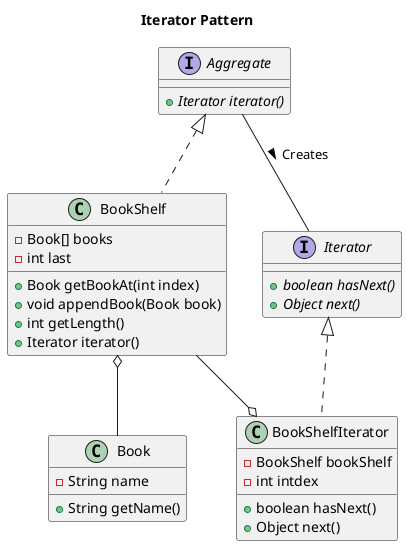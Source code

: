 @startuml

title Iterator Pattern

interface Aggregate {
    + {abstract} Iterator iterator()
}

class BookShelf {
    - Book[] books
    - int last
    + Book getBookAt(int index)
    + void appendBook(Book book)
    + int getLength()
    + Iterator iterator()
}

interface Iterator {
    + {abstract} boolean hasNext()
    + {abstract} Object next()
}


class BookShelfIterator {
    - BookShelf bookShelf
    - int intdex
    + boolean hasNext()
    + Object next()
}

class Book {
    - String name
    + String getName()
}

Aggregate -- Iterator : Creates >
Iterator <|.. BookShelfIterator
Aggregate <|.. BookShelf
BookShelf --o BookShelfIterator
BookShelf o-- Book

@enduml
